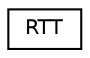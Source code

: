 digraph "Graphical Class Hierarchy"
{
  edge [fontname="Helvetica",fontsize="10",labelfontname="Helvetica",labelfontsize="10"];
  node [fontname="Helvetica",fontsize="10",shape=record];
  rankdir="LR";
  Node1 [label="RTT",height=0.2,width=0.4,color="black", fillcolor="white", style="filled",URL="$df/dc8/classRTT.html"];
}
